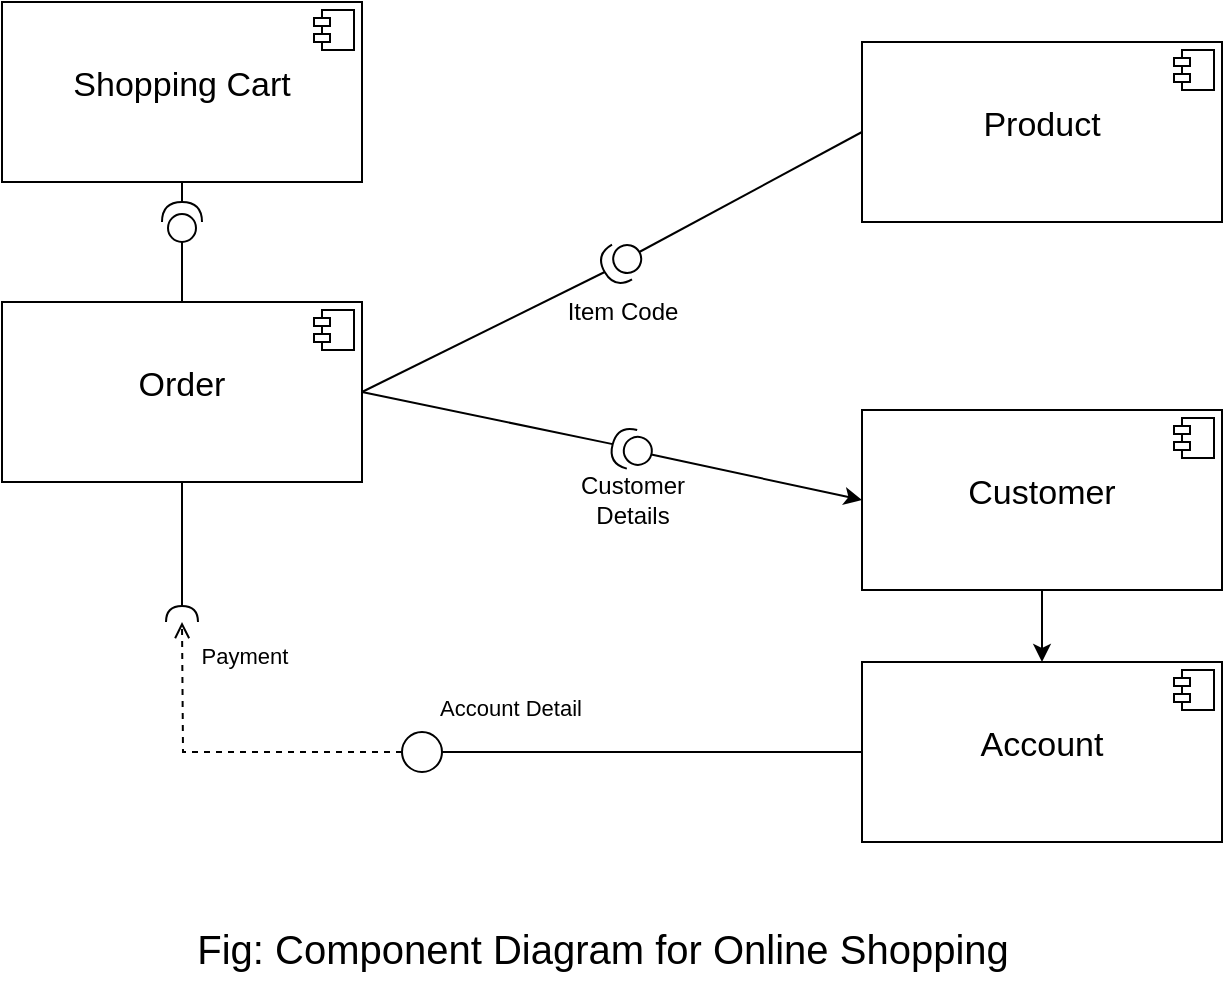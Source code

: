 <mxfile version="22.1.2" type="device">
  <diagram name="Page-1" id="x5-78bGPNwu1SVF2eZnM">
    <mxGraphModel dx="1500" dy="911" grid="1" gridSize="10" guides="1" tooltips="1" connect="1" arrows="1" fold="1" page="1" pageScale="1" pageWidth="1169" pageHeight="827" math="0" shadow="0">
      <root>
        <mxCell id="0" />
        <mxCell id="1" parent="0" />
        <mxCell id="F73JYRavj9gf_J3ZyJy6-46" value="" style="group" vertex="1" connectable="0" parent="1">
          <mxGeometry x="310" y="170" width="610" height="493" as="geometry" />
        </mxCell>
        <mxCell id="F73JYRavj9gf_J3ZyJy6-44" value="" style="group" vertex="1" connectable="0" parent="F73JYRavj9gf_J3ZyJy6-46">
          <mxGeometry width="610" height="420" as="geometry" />
        </mxCell>
        <mxCell id="F73JYRavj9gf_J3ZyJy6-1" value="&lt;p style=&quot;margin: 6px 0px 0px; text-align: center; font-size: 17px;&quot;&gt;&lt;br style=&quot;font-size: 17px;&quot;&gt;&lt;/p&gt;&lt;p style=&quot;margin: 6px 0px 0px; text-align: center; font-size: 17px;&quot;&gt;&lt;span style=&quot;background-color: initial;&quot;&gt;Order&lt;/span&gt;&lt;br&gt;&lt;/p&gt;" style="align=center;overflow=fill;html=1;dropTarget=0;verticalAlign=middle;fontSize=17;labelPosition=center;verticalLabelPosition=middle;whiteSpace=wrap;" vertex="1" parent="F73JYRavj9gf_J3ZyJy6-44">
          <mxGeometry y="150" width="180" height="90" as="geometry" />
        </mxCell>
        <mxCell id="F73JYRavj9gf_J3ZyJy6-2" value="" style="shape=component;jettyWidth=8;jettyHeight=4;" vertex="1" parent="F73JYRavj9gf_J3ZyJy6-1">
          <mxGeometry x="1" width="20" height="20" relative="1" as="geometry">
            <mxPoint x="-24" y="4" as="offset" />
          </mxGeometry>
        </mxCell>
        <mxCell id="F73JYRavj9gf_J3ZyJy6-9" value="&lt;p style=&quot;margin: 6px 0px 0px; text-align: center; font-size: 17px;&quot;&gt;&lt;br style=&quot;font-size: 17px;&quot;&gt;&lt;/p&gt;&lt;p style=&quot;margin: 6px 0px 0px; text-align: center; font-size: 17px;&quot;&gt;Product&lt;/p&gt;" style="align=center;overflow=fill;html=1;dropTarget=0;verticalAlign=middle;fontSize=17;labelPosition=center;verticalLabelPosition=middle;whiteSpace=wrap;" vertex="1" parent="F73JYRavj9gf_J3ZyJy6-44">
          <mxGeometry x="430" y="20" width="180" height="90" as="geometry" />
        </mxCell>
        <mxCell id="F73JYRavj9gf_J3ZyJy6-10" value="" style="shape=component;jettyWidth=8;jettyHeight=4;" vertex="1" parent="F73JYRavj9gf_J3ZyJy6-9">
          <mxGeometry x="1" width="20" height="20" relative="1" as="geometry">
            <mxPoint x="-24" y="4" as="offset" />
          </mxGeometry>
        </mxCell>
        <mxCell id="F73JYRavj9gf_J3ZyJy6-15" value="" style="group" vertex="1" connectable="0" parent="F73JYRavj9gf_J3ZyJy6-44">
          <mxGeometry x="270" y="116.34" width="80" height="53.66" as="geometry" />
        </mxCell>
        <mxCell id="F73JYRavj9gf_J3ZyJy6-3" value="" style="shape=providedRequiredInterface;html=1;verticalLabelPosition=bottom;sketch=0;rotation=-210;" vertex="1" parent="F73JYRavj9gf_J3ZyJy6-15">
          <mxGeometry x="30" y="3.66" width="20" height="20" as="geometry" />
        </mxCell>
        <mxCell id="F73JYRavj9gf_J3ZyJy6-7" value="Item Code" style="text;html=1;align=center;verticalAlign=middle;resizable=0;points=[];autosize=1;strokeColor=none;fillColor=none;" vertex="1" parent="F73JYRavj9gf_J3ZyJy6-15">
          <mxGeometry y="23.66" width="80" height="30" as="geometry" />
        </mxCell>
        <mxCell id="F73JYRavj9gf_J3ZyJy6-5" style="rounded=0;orthogonalLoop=1;jettySize=auto;html=1;entryX=1;entryY=0.5;entryDx=0;entryDy=0;entryPerimeter=0;jumpStyle=none;exitX=1;exitY=0.5;exitDx=0;exitDy=0;endArrow=none;endFill=0;" edge="1" parent="F73JYRavj9gf_J3ZyJy6-44" source="F73JYRavj9gf_J3ZyJy6-1" target="F73JYRavj9gf_J3ZyJy6-3">
          <mxGeometry relative="1" as="geometry" />
        </mxCell>
        <mxCell id="F73JYRavj9gf_J3ZyJy6-12" style="rounded=0;orthogonalLoop=1;jettySize=auto;html=1;exitX=0;exitY=0.5;exitDx=0;exitDy=0;exitPerimeter=0;entryX=0;entryY=0.5;entryDx=0;entryDy=0;endArrow=none;endFill=0;" edge="1" parent="F73JYRavj9gf_J3ZyJy6-44" source="F73JYRavj9gf_J3ZyJy6-3" target="F73JYRavj9gf_J3ZyJy6-9">
          <mxGeometry relative="1" as="geometry" />
        </mxCell>
        <mxCell id="F73JYRavj9gf_J3ZyJy6-19" value="" style="group" vertex="1" connectable="0" parent="F73JYRavj9gf_J3ZyJy6-44">
          <mxGeometry x="275" y="210.0" width="80" height="58.66" as="geometry" />
        </mxCell>
        <mxCell id="F73JYRavj9gf_J3ZyJy6-20" value="" style="shape=providedRequiredInterface;html=1;verticalLabelPosition=bottom;sketch=0;rotation=-165;" vertex="1" parent="F73JYRavj9gf_J3ZyJy6-19">
          <mxGeometry x="30" y="3.66" width="20" height="20" as="geometry" />
        </mxCell>
        <mxCell id="F73JYRavj9gf_J3ZyJy6-21" value="Customer&lt;br&gt;Details" style="text;html=1;align=center;verticalAlign=middle;resizable=0;points=[];autosize=1;strokeColor=none;fillColor=none;" vertex="1" parent="F73JYRavj9gf_J3ZyJy6-19">
          <mxGeometry y="18.66" width="80" height="40" as="geometry" />
        </mxCell>
        <mxCell id="F73JYRavj9gf_J3ZyJy6-23" style="rounded=0;orthogonalLoop=1;jettySize=auto;html=1;entryX=1;entryY=0.5;entryDx=0;entryDy=0;entryPerimeter=0;endArrow=none;endFill=0;" edge="1" parent="F73JYRavj9gf_J3ZyJy6-44" target="F73JYRavj9gf_J3ZyJy6-20">
          <mxGeometry relative="1" as="geometry">
            <mxPoint x="180" y="195" as="sourcePoint" />
          </mxGeometry>
        </mxCell>
        <mxCell id="F73JYRavj9gf_J3ZyJy6-25" value="&lt;p style=&quot;margin: 6px 0px 0px; text-align: center; font-size: 17px;&quot;&gt;&lt;br style=&quot;font-size: 17px;&quot;&gt;&lt;/p&gt;&lt;p style=&quot;margin: 6px 0px 0px; text-align: center; font-size: 17px;&quot;&gt;Customer&lt;/p&gt;" style="align=center;overflow=fill;html=1;dropTarget=0;verticalAlign=middle;fontSize=17;labelPosition=center;verticalLabelPosition=middle;whiteSpace=wrap;" vertex="1" parent="F73JYRavj9gf_J3ZyJy6-44">
          <mxGeometry x="430" y="204" width="180" height="90" as="geometry" />
        </mxCell>
        <mxCell id="F73JYRavj9gf_J3ZyJy6-26" value="" style="shape=component;jettyWidth=8;jettyHeight=4;" vertex="1" parent="F73JYRavj9gf_J3ZyJy6-25">
          <mxGeometry x="1" width="20" height="20" relative="1" as="geometry">
            <mxPoint x="-24" y="4" as="offset" />
          </mxGeometry>
        </mxCell>
        <mxCell id="F73JYRavj9gf_J3ZyJy6-24" style="rounded=0;orthogonalLoop=1;jettySize=auto;html=1;exitX=0;exitY=0.5;exitDx=0;exitDy=0;exitPerimeter=0;entryX=0;entryY=0.5;entryDx=0;entryDy=0;" edge="1" parent="F73JYRavj9gf_J3ZyJy6-44" source="F73JYRavj9gf_J3ZyJy6-20" target="F73JYRavj9gf_J3ZyJy6-25">
          <mxGeometry relative="1" as="geometry">
            <mxPoint x="460" y="210" as="targetPoint" />
          </mxGeometry>
        </mxCell>
        <mxCell id="F73JYRavj9gf_J3ZyJy6-27" value="" style="rounded=0;orthogonalLoop=1;jettySize=auto;html=1;endArrow=halfCircle;endFill=0;endSize=6;strokeWidth=1;sketch=0;fontSize=12;curved=1;exitX=0.5;exitY=1;exitDx=0;exitDy=0;" edge="1" parent="F73JYRavj9gf_J3ZyJy6-44" source="F73JYRavj9gf_J3ZyJy6-1">
          <mxGeometry relative="1" as="geometry">
            <mxPoint x="55" y="165" as="sourcePoint" />
            <mxPoint x="90" y="310" as="targetPoint" />
          </mxGeometry>
        </mxCell>
        <mxCell id="F73JYRavj9gf_J3ZyJy6-28" value="" style="ellipse;whiteSpace=wrap;html=1;align=center;aspect=fixed;fillColor=none;strokeColor=none;resizable=0;perimeter=centerPerimeter;rotatable=0;allowArrows=0;points=[];outlineConnect=1;" vertex="1" parent="F73JYRavj9gf_J3ZyJy6-44">
          <mxGeometry x="30" y="160" width="10" height="10" as="geometry" />
        </mxCell>
        <mxCell id="F73JYRavj9gf_J3ZyJy6-31" style="edgeStyle=orthogonalEdgeStyle;rounded=0;orthogonalLoop=1;jettySize=auto;html=1;endArrow=open;endFill=0;dashed=1;exitX=0;exitY=0.5;exitDx=0;exitDy=0;" edge="1" parent="F73JYRavj9gf_J3ZyJy6-44" source="F73JYRavj9gf_J3ZyJy6-32">
          <mxGeometry relative="1" as="geometry">
            <mxPoint x="90" y="310" as="targetPoint" />
          </mxGeometry>
        </mxCell>
        <mxCell id="F73JYRavj9gf_J3ZyJy6-36" value="Payment" style="edgeLabel;html=1;align=center;verticalAlign=middle;resizable=0;points=[];" vertex="1" connectable="0" parent="F73JYRavj9gf_J3ZyJy6-31">
          <mxGeometry x="0.813" y="-1" relative="1" as="geometry">
            <mxPoint x="30" as="offset" />
          </mxGeometry>
        </mxCell>
        <mxCell id="F73JYRavj9gf_J3ZyJy6-29" value="&lt;p style=&quot;margin: 6px 0px 0px; text-align: center; font-size: 17px;&quot;&gt;&lt;br&gt;&lt;/p&gt;&lt;p style=&quot;margin: 6px 0px 0px; text-align: center; font-size: 17px;&quot;&gt;Account&lt;/p&gt;" style="align=center;overflow=fill;html=1;dropTarget=0;verticalAlign=middle;fontSize=17;labelPosition=center;verticalLabelPosition=middle;whiteSpace=wrap;" vertex="1" parent="F73JYRavj9gf_J3ZyJy6-44">
          <mxGeometry x="430" y="330" width="180" height="90" as="geometry" />
        </mxCell>
        <mxCell id="F73JYRavj9gf_J3ZyJy6-30" value="" style="shape=component;jettyWidth=8;jettyHeight=4;" vertex="1" parent="F73JYRavj9gf_J3ZyJy6-29">
          <mxGeometry x="1" width="20" height="20" relative="1" as="geometry">
            <mxPoint x="-24" y="4" as="offset" />
          </mxGeometry>
        </mxCell>
        <mxCell id="F73JYRavj9gf_J3ZyJy6-38" style="rounded=0;orthogonalLoop=1;jettySize=auto;html=1;entryX=0.5;entryY=0;entryDx=0;entryDy=0;" edge="1" parent="F73JYRavj9gf_J3ZyJy6-44" source="F73JYRavj9gf_J3ZyJy6-25" target="F73JYRavj9gf_J3ZyJy6-29">
          <mxGeometry relative="1" as="geometry" />
        </mxCell>
        <mxCell id="F73JYRavj9gf_J3ZyJy6-34" style="edgeStyle=orthogonalEdgeStyle;rounded=0;orthogonalLoop=1;jettySize=auto;html=1;entryX=0;entryY=0.5;entryDx=0;entryDy=0;endArrow=none;endFill=0;" edge="1" parent="F73JYRavj9gf_J3ZyJy6-44" source="F73JYRavj9gf_J3ZyJy6-32" target="F73JYRavj9gf_J3ZyJy6-29">
          <mxGeometry relative="1" as="geometry" />
        </mxCell>
        <mxCell id="F73JYRavj9gf_J3ZyJy6-35" value="Account Detail" style="edgeLabel;html=1;align=center;verticalAlign=middle;resizable=0;points=[];" vertex="1" connectable="0" parent="F73JYRavj9gf_J3ZyJy6-34">
          <mxGeometry x="-0.581" y="2" relative="1" as="geometry">
            <mxPoint x="-10" y="-20" as="offset" />
          </mxGeometry>
        </mxCell>
        <mxCell id="F73JYRavj9gf_J3ZyJy6-32" value="" style="shape=ellipse;html=1;dashed=0;whiteSpace=wrap;perimeter=ellipsePerimeter;" vertex="1" parent="F73JYRavj9gf_J3ZyJy6-44">
          <mxGeometry x="200" y="365" width="20" height="20" as="geometry" />
        </mxCell>
        <mxCell id="F73JYRavj9gf_J3ZyJy6-39" value="&lt;p style=&quot;margin: 6px 0px 0px; text-align: center; font-size: 17px;&quot;&gt;&lt;br style=&quot;font-size: 17px;&quot;&gt;&lt;/p&gt;&lt;p style=&quot;margin: 6px 0px 0px; text-align: center; font-size: 17px;&quot;&gt;Shopping Cart&lt;/p&gt;" style="align=center;overflow=fill;html=1;dropTarget=0;verticalAlign=middle;fontSize=17;labelPosition=center;verticalLabelPosition=middle;whiteSpace=wrap;" vertex="1" parent="F73JYRavj9gf_J3ZyJy6-44">
          <mxGeometry width="180" height="90" as="geometry" />
        </mxCell>
        <mxCell id="F73JYRavj9gf_J3ZyJy6-40" value="" style="shape=component;jettyWidth=8;jettyHeight=4;" vertex="1" parent="F73JYRavj9gf_J3ZyJy6-39">
          <mxGeometry x="1" width="20" height="20" relative="1" as="geometry">
            <mxPoint x="-24" y="4" as="offset" />
          </mxGeometry>
        </mxCell>
        <mxCell id="F73JYRavj9gf_J3ZyJy6-41" value="" style="shape=providedRequiredInterface;html=1;verticalLabelPosition=bottom;sketch=0;rotation=-90;" vertex="1" parent="F73JYRavj9gf_J3ZyJy6-44">
          <mxGeometry x="80" y="100" width="20" height="20" as="geometry" />
        </mxCell>
        <mxCell id="F73JYRavj9gf_J3ZyJy6-42" style="rounded=0;orthogonalLoop=1;jettySize=auto;html=1;entryX=1;entryY=0.5;entryDx=0;entryDy=0;entryPerimeter=0;jumpStyle=none;exitX=0.5;exitY=1;exitDx=0;exitDy=0;endArrow=none;endFill=0;" edge="1" parent="F73JYRavj9gf_J3ZyJy6-44" target="F73JYRavj9gf_J3ZyJy6-41" source="F73JYRavj9gf_J3ZyJy6-39">
          <mxGeometry relative="1" as="geometry">
            <mxPoint x="40" y="105" as="sourcePoint" />
          </mxGeometry>
        </mxCell>
        <mxCell id="F73JYRavj9gf_J3ZyJy6-43" style="rounded=0;orthogonalLoop=1;jettySize=auto;html=1;exitX=0;exitY=0.5;exitDx=0;exitDy=0;exitPerimeter=0;entryX=0.5;entryY=0;entryDx=0;entryDy=0;endArrow=none;endFill=0;" edge="1" parent="F73JYRavj9gf_J3ZyJy6-44" source="F73JYRavj9gf_J3ZyJy6-41" target="F73JYRavj9gf_J3ZyJy6-1">
          <mxGeometry relative="1" as="geometry">
            <mxPoint x="290" y="-15" as="targetPoint" />
          </mxGeometry>
        </mxCell>
        <mxCell id="F73JYRavj9gf_J3ZyJy6-45" value="Fig: Component Diagram for Online Shopping" style="text;html=1;align=center;verticalAlign=middle;resizable=0;points=[];autosize=1;strokeColor=none;fillColor=none;fontSize=20;" vertex="1" parent="F73JYRavj9gf_J3ZyJy6-46">
          <mxGeometry x="85" y="453" width="430" height="40" as="geometry" />
        </mxCell>
      </root>
    </mxGraphModel>
  </diagram>
</mxfile>
